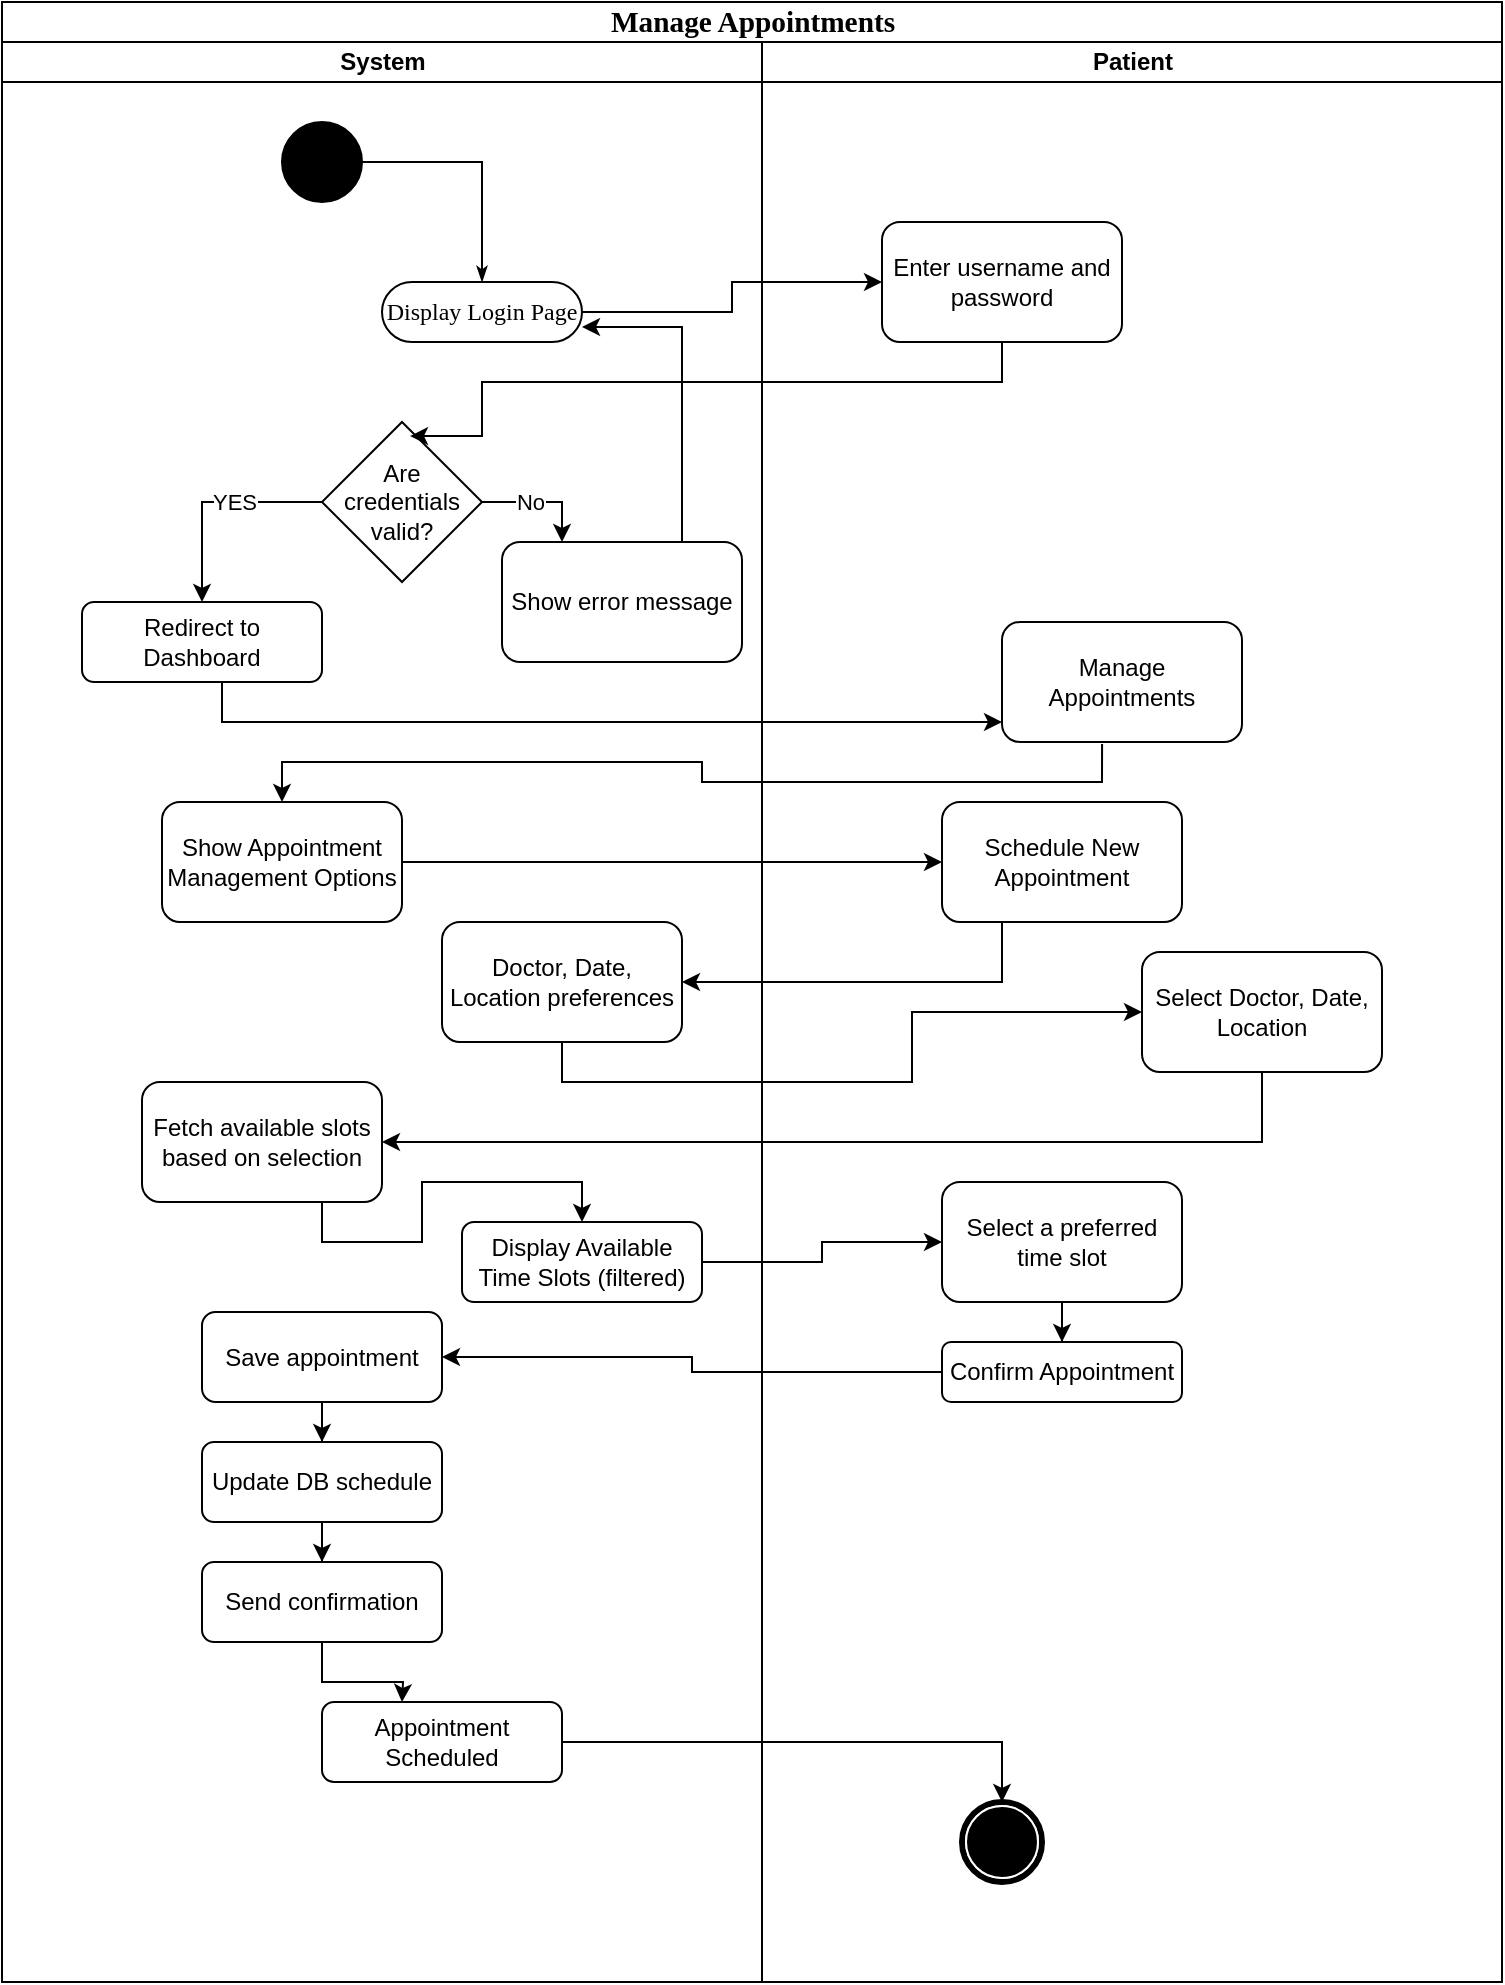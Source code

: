 <mxfile version="26.2.14">
  <diagram name="Page-1" id="0783ab3e-0a74-02c8-0abd-f7b4e66b4bec">
    <mxGraphModel dx="1426" dy="777" grid="1" gridSize="10" guides="1" tooltips="1" connect="1" arrows="1" fold="1" page="1" pageScale="1" pageWidth="850" pageHeight="1100" background="none" math="0" shadow="0">
      <root>
        <mxCell id="0" />
        <mxCell id="1" parent="0" />
        <mxCell id="1c1d494c118603dd-1" value="&lt;span style=&quot;font-size:11.0pt;line-height:107%;&lt;br/&gt;font-family:&amp;quot;Arial&amp;quot;,sans-serif;mso-fareast-font-family:Calibri;mso-fareast-theme-font:&lt;br/&gt;minor-latin;mso-ansi-language:EN-US;mso-fareast-language:EN-US;mso-bidi-language:&lt;br/&gt;AR-SA&quot;&gt;Manage Appointments&lt;/span&gt;" style="swimlane;html=1;childLayout=stackLayout;startSize=20;rounded=0;shadow=0;comic=0;labelBackgroundColor=none;strokeWidth=1;fontFamily=Verdana;fontSize=12;align=center;" parent="1" vertex="1">
          <mxGeometry x="40" y="20" width="750" height="990" as="geometry" />
        </mxCell>
        <mxCell id="1c1d494c118603dd-2" value="System" style="swimlane;html=1;startSize=20;" parent="1c1d494c118603dd-1" vertex="1">
          <mxGeometry y="20" width="380" height="970" as="geometry" />
        </mxCell>
        <mxCell id="E_MisQqpZ38DkiACrcF2-5" value="" style="ellipse;whiteSpace=wrap;html=1;rounded=0;shadow=0;comic=0;labelBackgroundColor=none;strokeWidth=1;fillColor=#000000;fontFamily=Verdana;fontSize=12;align=center;" vertex="1" parent="1c1d494c118603dd-2">
          <mxGeometry x="140" y="40" width="40" height="40" as="geometry" />
        </mxCell>
        <mxCell id="E_MisQqpZ38DkiACrcF2-6" value="Display Login Page" style="rounded=1;whiteSpace=wrap;html=1;shadow=0;comic=0;labelBackgroundColor=none;strokeWidth=1;fontFamily=Verdana;fontSize=12;align=center;arcSize=50;" vertex="1" parent="1c1d494c118603dd-2">
          <mxGeometry x="190" y="120" width="100" height="30" as="geometry" />
        </mxCell>
        <mxCell id="E_MisQqpZ38DkiACrcF2-4" style="edgeStyle=orthogonalEdgeStyle;rounded=0;html=1;labelBackgroundColor=none;startArrow=none;startFill=0;startSize=5;endArrow=classicThin;endFill=1;endSize=5;jettySize=auto;orthogonalLoop=1;strokeWidth=1;fontFamily=Verdana;fontSize=12" edge="1" parent="1c1d494c118603dd-2" source="E_MisQqpZ38DkiACrcF2-5" target="E_MisQqpZ38DkiACrcF2-6">
          <mxGeometry relative="1" as="geometry" />
        </mxCell>
        <mxCell id="E_MisQqpZ38DkiACrcF2-34" value="Are credentials valid?" style="rhombus;whiteSpace=wrap;html=1;" vertex="1" parent="1c1d494c118603dd-2">
          <mxGeometry x="160" y="190" width="80" height="80" as="geometry" />
        </mxCell>
        <mxCell id="E_MisQqpZ38DkiACrcF2-37" value="Redirect to Dashboard" style="rounded=1;whiteSpace=wrap;html=1;" vertex="1" parent="1c1d494c118603dd-2">
          <mxGeometry x="40" y="280" width="120" height="40" as="geometry" />
        </mxCell>
        <mxCell id="E_MisQqpZ38DkiACrcF2-36" style="edgeStyle=orthogonalEdgeStyle;rounded=0;orthogonalLoop=1;jettySize=auto;html=1;exitX=0;exitY=0.5;exitDx=0;exitDy=0;" edge="1" parent="1c1d494c118603dd-2" source="E_MisQqpZ38DkiACrcF2-34" target="E_MisQqpZ38DkiACrcF2-37">
          <mxGeometry relative="1" as="geometry">
            <mxPoint x="240" y="340" as="targetPoint" />
          </mxGeometry>
        </mxCell>
        <mxCell id="E_MisQqpZ38DkiACrcF2-38" value="YES" style="edgeLabel;html=1;align=center;verticalAlign=middle;resizable=0;points=[];" vertex="1" connectable="0" parent="E_MisQqpZ38DkiACrcF2-36">
          <mxGeometry x="-0.2" relative="1" as="geometry">
            <mxPoint as="offset" />
          </mxGeometry>
        </mxCell>
        <mxCell id="E_MisQqpZ38DkiACrcF2-42" style="edgeStyle=orthogonalEdgeStyle;rounded=0;orthogonalLoop=1;jettySize=auto;html=1;entryX=1;entryY=0.75;entryDx=0;entryDy=0;exitX=0.75;exitY=0;exitDx=0;exitDy=0;" edge="1" parent="1c1d494c118603dd-2" source="E_MisQqpZ38DkiACrcF2-40" target="E_MisQqpZ38DkiACrcF2-6">
          <mxGeometry relative="1" as="geometry">
            <Array as="points">
              <mxPoint x="340" y="143" />
            </Array>
          </mxGeometry>
        </mxCell>
        <mxCell id="E_MisQqpZ38DkiACrcF2-40" value="Show error message" style="rounded=1;whiteSpace=wrap;html=1;" vertex="1" parent="1c1d494c118603dd-2">
          <mxGeometry x="250" y="250" width="120" height="60" as="geometry" />
        </mxCell>
        <mxCell id="E_MisQqpZ38DkiACrcF2-39" style="edgeStyle=orthogonalEdgeStyle;rounded=0;orthogonalLoop=1;jettySize=auto;html=1;entryX=0.25;entryY=0;entryDx=0;entryDy=0;" edge="1" parent="1c1d494c118603dd-2" source="E_MisQqpZ38DkiACrcF2-34" target="E_MisQqpZ38DkiACrcF2-40">
          <mxGeometry relative="1" as="geometry">
            <mxPoint x="260" y="340" as="targetPoint" />
          </mxGeometry>
        </mxCell>
        <mxCell id="E_MisQqpZ38DkiACrcF2-41" value="No" style="edgeLabel;html=1;align=center;verticalAlign=middle;resizable=0;points=[];" vertex="1" connectable="0" parent="E_MisQqpZ38DkiACrcF2-39">
          <mxGeometry x="-0.2" relative="1" as="geometry">
            <mxPoint as="offset" />
          </mxGeometry>
        </mxCell>
        <mxCell id="E_MisQqpZ38DkiACrcF2-54" value="Fetch available slots based on selection" style="rounded=1;whiteSpace=wrap;html=1;" vertex="1" parent="1c1d494c118603dd-2">
          <mxGeometry x="70" y="520" width="120" height="60" as="geometry" />
        </mxCell>
        <mxCell id="E_MisQqpZ38DkiACrcF2-56" value="Display Available Time Slots (filtered)" style="rounded=1;whiteSpace=wrap;html=1;" vertex="1" parent="1c1d494c118603dd-2">
          <mxGeometry x="230" y="590" width="120" height="40" as="geometry" />
        </mxCell>
        <mxCell id="E_MisQqpZ38DkiACrcF2-55" style="edgeStyle=orthogonalEdgeStyle;rounded=0;orthogonalLoop=1;jettySize=auto;html=1;exitX=0.75;exitY=1;exitDx=0;exitDy=0;" edge="1" parent="1c1d494c118603dd-2" source="E_MisQqpZ38DkiACrcF2-54" target="E_MisQqpZ38DkiACrcF2-56">
          <mxGeometry relative="1" as="geometry">
            <mxPoint x="180" y="720" as="targetPoint" />
          </mxGeometry>
        </mxCell>
        <mxCell id="E_MisQqpZ38DkiACrcF2-46" value="Show Appointment Management Options" style="rounded=1;whiteSpace=wrap;html=1;" vertex="1" parent="1c1d494c118603dd-2">
          <mxGeometry x="80" y="380" width="120" height="60" as="geometry" />
        </mxCell>
        <mxCell id="E_MisQqpZ38DkiACrcF2-50" value="Doctor, Date, Location preferences" style="rounded=1;whiteSpace=wrap;html=1;" vertex="1" parent="1c1d494c118603dd-2">
          <mxGeometry x="220" y="440" width="120" height="60" as="geometry" />
        </mxCell>
        <mxCell id="E_MisQqpZ38DkiACrcF2-65" value="Update DB schedule" style="rounded=1;whiteSpace=wrap;html=1;" vertex="1" parent="1c1d494c118603dd-2">
          <mxGeometry x="100" y="700" width="120" height="40" as="geometry" />
        </mxCell>
        <mxCell id="E_MisQqpZ38DkiACrcF2-71" value="Appointment Scheduled" style="rounded=1;whiteSpace=wrap;html=1;" vertex="1" parent="1c1d494c118603dd-2">
          <mxGeometry x="160" y="830" width="120" height="40" as="geometry" />
        </mxCell>
        <mxCell id="E_MisQqpZ38DkiACrcF2-3" value="Patient" style="swimlane;html=1;startSize=20;" vertex="1" parent="1c1d494c118603dd-1">
          <mxGeometry x="380" y="20" width="370" height="970" as="geometry" />
        </mxCell>
        <mxCell id="E_MisQqpZ38DkiACrcF2-20" value="" style="shape=mxgraph.bpmn.shape;html=1;verticalLabelPosition=bottom;labelBackgroundColor=#ffffff;verticalAlign=top;perimeter=ellipsePerimeter;outline=end;symbol=terminate;rounded=0;shadow=0;comic=0;strokeWidth=1;fontFamily=Verdana;fontSize=12;align=center;" vertex="1" parent="E_MisQqpZ38DkiACrcF2-3">
          <mxGeometry x="100" y="880" width="40" height="40" as="geometry" />
        </mxCell>
        <mxCell id="E_MisQqpZ38DkiACrcF2-33" value="Enter username and password" style="rounded=1;whiteSpace=wrap;html=1;" vertex="1" parent="E_MisQqpZ38DkiACrcF2-3">
          <mxGeometry x="60" y="90" width="120" height="60" as="geometry" />
        </mxCell>
        <mxCell id="E_MisQqpZ38DkiACrcF2-44" value="Manage Appointments" style="rounded=1;whiteSpace=wrap;html=1;" vertex="1" parent="E_MisQqpZ38DkiACrcF2-3">
          <mxGeometry x="120" y="290" width="120" height="60" as="geometry" />
        </mxCell>
        <mxCell id="E_MisQqpZ38DkiACrcF2-48" value="Schedule New Appointment" style="rounded=1;whiteSpace=wrap;html=1;" vertex="1" parent="E_MisQqpZ38DkiACrcF2-3">
          <mxGeometry x="90" y="380" width="120" height="60" as="geometry" />
        </mxCell>
        <mxCell id="E_MisQqpZ38DkiACrcF2-52" value="Select Doctor, Date, Location" style="rounded=1;whiteSpace=wrap;html=1;" vertex="1" parent="E_MisQqpZ38DkiACrcF2-3">
          <mxGeometry x="190" y="455" width="120" height="60" as="geometry" />
        </mxCell>
        <mxCell id="E_MisQqpZ38DkiACrcF2-58" value="Select a preferred time slot" style="rounded=1;whiteSpace=wrap;html=1;" vertex="1" parent="E_MisQqpZ38DkiACrcF2-3">
          <mxGeometry x="90" y="570" width="120" height="60" as="geometry" />
        </mxCell>
        <mxCell id="E_MisQqpZ38DkiACrcF2-61" value="Confirm Appointment" style="rounded=1;whiteSpace=wrap;html=1;" vertex="1" parent="E_MisQqpZ38DkiACrcF2-3">
          <mxGeometry x="90" y="650" width="120" height="30" as="geometry" />
        </mxCell>
        <mxCell id="E_MisQqpZ38DkiACrcF2-60" style="edgeStyle=orthogonalEdgeStyle;rounded=0;orthogonalLoop=1;jettySize=auto;html=1;" edge="1" parent="E_MisQqpZ38DkiACrcF2-3" source="E_MisQqpZ38DkiACrcF2-58" target="E_MisQqpZ38DkiACrcF2-61">
          <mxGeometry relative="1" as="geometry">
            <mxPoint x="150" y="660" as="targetPoint" />
          </mxGeometry>
        </mxCell>
        <mxCell id="E_MisQqpZ38DkiACrcF2-32" style="edgeStyle=orthogonalEdgeStyle;rounded=0;orthogonalLoop=1;jettySize=auto;html=1;" edge="1" parent="1c1d494c118603dd-1" source="E_MisQqpZ38DkiACrcF2-6" target="E_MisQqpZ38DkiACrcF2-33">
          <mxGeometry relative="1" as="geometry">
            <mxPoint x="420" y="155" as="targetPoint" />
          </mxGeometry>
        </mxCell>
        <mxCell id="E_MisQqpZ38DkiACrcF2-35" style="edgeStyle=orthogonalEdgeStyle;rounded=0;orthogonalLoop=1;jettySize=auto;html=1;entryX=0.55;entryY=0.088;entryDx=0;entryDy=0;entryPerimeter=0;" edge="1" parent="1c1d494c118603dd-1" source="E_MisQqpZ38DkiACrcF2-33" target="E_MisQqpZ38DkiACrcF2-34">
          <mxGeometry relative="1" as="geometry">
            <Array as="points">
              <mxPoint x="500" y="190" />
              <mxPoint x="240" y="190" />
              <mxPoint x="240" y="217" />
            </Array>
          </mxGeometry>
        </mxCell>
        <mxCell id="E_MisQqpZ38DkiACrcF2-43" style="edgeStyle=orthogonalEdgeStyle;rounded=0;orthogonalLoop=1;jettySize=auto;html=1;exitX=0.5;exitY=1;exitDx=0;exitDy=0;" edge="1" parent="1c1d494c118603dd-1" source="E_MisQqpZ38DkiACrcF2-37" target="E_MisQqpZ38DkiACrcF2-44">
          <mxGeometry relative="1" as="geometry">
            <mxPoint x="490" y="420" as="targetPoint" />
            <Array as="points">
              <mxPoint x="110" y="340" />
              <mxPoint x="110" y="360" />
              <mxPoint x="550" y="360" />
            </Array>
          </mxGeometry>
        </mxCell>
        <mxCell id="E_MisQqpZ38DkiACrcF2-53" style="edgeStyle=orthogonalEdgeStyle;rounded=0;orthogonalLoop=1;jettySize=auto;html=1;entryX=1;entryY=0.5;entryDx=0;entryDy=0;" edge="1" parent="1c1d494c118603dd-1" source="E_MisQqpZ38DkiACrcF2-52" target="E_MisQqpZ38DkiACrcF2-54">
          <mxGeometry relative="1" as="geometry">
            <mxPoint x="180" y="670" as="targetPoint" />
            <Array as="points">
              <mxPoint x="630" y="570" />
            </Array>
          </mxGeometry>
        </mxCell>
        <mxCell id="E_MisQqpZ38DkiACrcF2-57" style="edgeStyle=orthogonalEdgeStyle;rounded=0;orthogonalLoop=1;jettySize=auto;html=1;" edge="1" parent="1c1d494c118603dd-1" source="E_MisQqpZ38DkiACrcF2-56" target="E_MisQqpZ38DkiACrcF2-58">
          <mxGeometry relative="1" as="geometry">
            <mxPoint x="460" y="680" as="targetPoint" />
          </mxGeometry>
        </mxCell>
        <mxCell id="E_MisQqpZ38DkiACrcF2-45" style="edgeStyle=orthogonalEdgeStyle;rounded=0;orthogonalLoop=1;jettySize=auto;html=1;exitX=0.417;exitY=1.017;exitDx=0;exitDy=0;exitPerimeter=0;" edge="1" parent="1c1d494c118603dd-1" source="E_MisQqpZ38DkiACrcF2-44" target="E_MisQqpZ38DkiACrcF2-46">
          <mxGeometry relative="1" as="geometry">
            <mxPoint x="170" y="490" as="targetPoint" />
          </mxGeometry>
        </mxCell>
        <mxCell id="E_MisQqpZ38DkiACrcF2-47" style="edgeStyle=orthogonalEdgeStyle;rounded=0;orthogonalLoop=1;jettySize=auto;html=1;" edge="1" parent="1c1d494c118603dd-1" source="E_MisQqpZ38DkiACrcF2-46" target="E_MisQqpZ38DkiACrcF2-48">
          <mxGeometry relative="1" as="geometry">
            <mxPoint x="460" y="510" as="targetPoint" />
          </mxGeometry>
        </mxCell>
        <mxCell id="E_MisQqpZ38DkiACrcF2-49" style="edgeStyle=orthogonalEdgeStyle;rounded=0;orthogonalLoop=1;jettySize=auto;html=1;exitX=0.25;exitY=1;exitDx=0;exitDy=0;" edge="1" parent="1c1d494c118603dd-1" source="E_MisQqpZ38DkiACrcF2-48" target="E_MisQqpZ38DkiACrcF2-50">
          <mxGeometry relative="1" as="geometry">
            <mxPoint x="170" y="570" as="targetPoint" />
          </mxGeometry>
        </mxCell>
        <mxCell id="E_MisQqpZ38DkiACrcF2-51" style="edgeStyle=orthogonalEdgeStyle;rounded=0;orthogonalLoop=1;jettySize=auto;html=1;exitX=0.5;exitY=1;exitDx=0;exitDy=0;" edge="1" parent="1c1d494c118603dd-1" source="E_MisQqpZ38DkiACrcF2-50" target="E_MisQqpZ38DkiACrcF2-52">
          <mxGeometry relative="1" as="geometry">
            <mxPoint x="500" y="620" as="targetPoint" />
          </mxGeometry>
        </mxCell>
        <mxCell id="E_MisQqpZ38DkiACrcF2-72" style="edgeStyle=orthogonalEdgeStyle;rounded=0;orthogonalLoop=1;jettySize=auto;html=1;" edge="1" parent="1c1d494c118603dd-1" source="E_MisQqpZ38DkiACrcF2-71" target="E_MisQqpZ38DkiACrcF2-20">
          <mxGeometry relative="1" as="geometry" />
        </mxCell>
        <mxCell id="E_MisQqpZ38DkiACrcF2-64" style="edgeStyle=orthogonalEdgeStyle;rounded=0;orthogonalLoop=1;jettySize=auto;html=1;" edge="1" parent="1" source="E_MisQqpZ38DkiACrcF2-63" target="E_MisQqpZ38DkiACrcF2-65">
          <mxGeometry relative="1" as="geometry">
            <mxPoint x="200" y="740" as="targetPoint" />
          </mxGeometry>
        </mxCell>
        <mxCell id="E_MisQqpZ38DkiACrcF2-63" value="Save appointment" style="rounded=1;whiteSpace=wrap;html=1;" vertex="1" parent="1">
          <mxGeometry x="140" y="675" width="120" height="45" as="geometry" />
        </mxCell>
        <mxCell id="E_MisQqpZ38DkiACrcF2-62" style="edgeStyle=orthogonalEdgeStyle;rounded=0;orthogonalLoop=1;jettySize=auto;html=1;" edge="1" parent="1" source="E_MisQqpZ38DkiACrcF2-61" target="E_MisQqpZ38DkiACrcF2-63">
          <mxGeometry relative="1" as="geometry">
            <mxPoint x="200" y="705" as="targetPoint" />
          </mxGeometry>
        </mxCell>
        <mxCell id="E_MisQqpZ38DkiACrcF2-68" style="edgeStyle=orthogonalEdgeStyle;rounded=0;orthogonalLoop=1;jettySize=auto;html=1;" edge="1" parent="1" source="E_MisQqpZ38DkiACrcF2-67">
          <mxGeometry relative="1" as="geometry">
            <mxPoint x="240" y="870" as="targetPoint" />
          </mxGeometry>
        </mxCell>
        <mxCell id="E_MisQqpZ38DkiACrcF2-67" value="Send confirmation" style="rounded=1;whiteSpace=wrap;html=1;" vertex="1" parent="1">
          <mxGeometry x="140" y="800" width="120" height="40" as="geometry" />
        </mxCell>
        <mxCell id="E_MisQqpZ38DkiACrcF2-66" style="edgeStyle=orthogonalEdgeStyle;rounded=0;orthogonalLoop=1;jettySize=auto;html=1;" edge="1" parent="1" source="E_MisQqpZ38DkiACrcF2-65" target="E_MisQqpZ38DkiACrcF2-67">
          <mxGeometry relative="1" as="geometry">
            <mxPoint x="200" y="830" as="targetPoint" />
          </mxGeometry>
        </mxCell>
      </root>
    </mxGraphModel>
  </diagram>
</mxfile>
